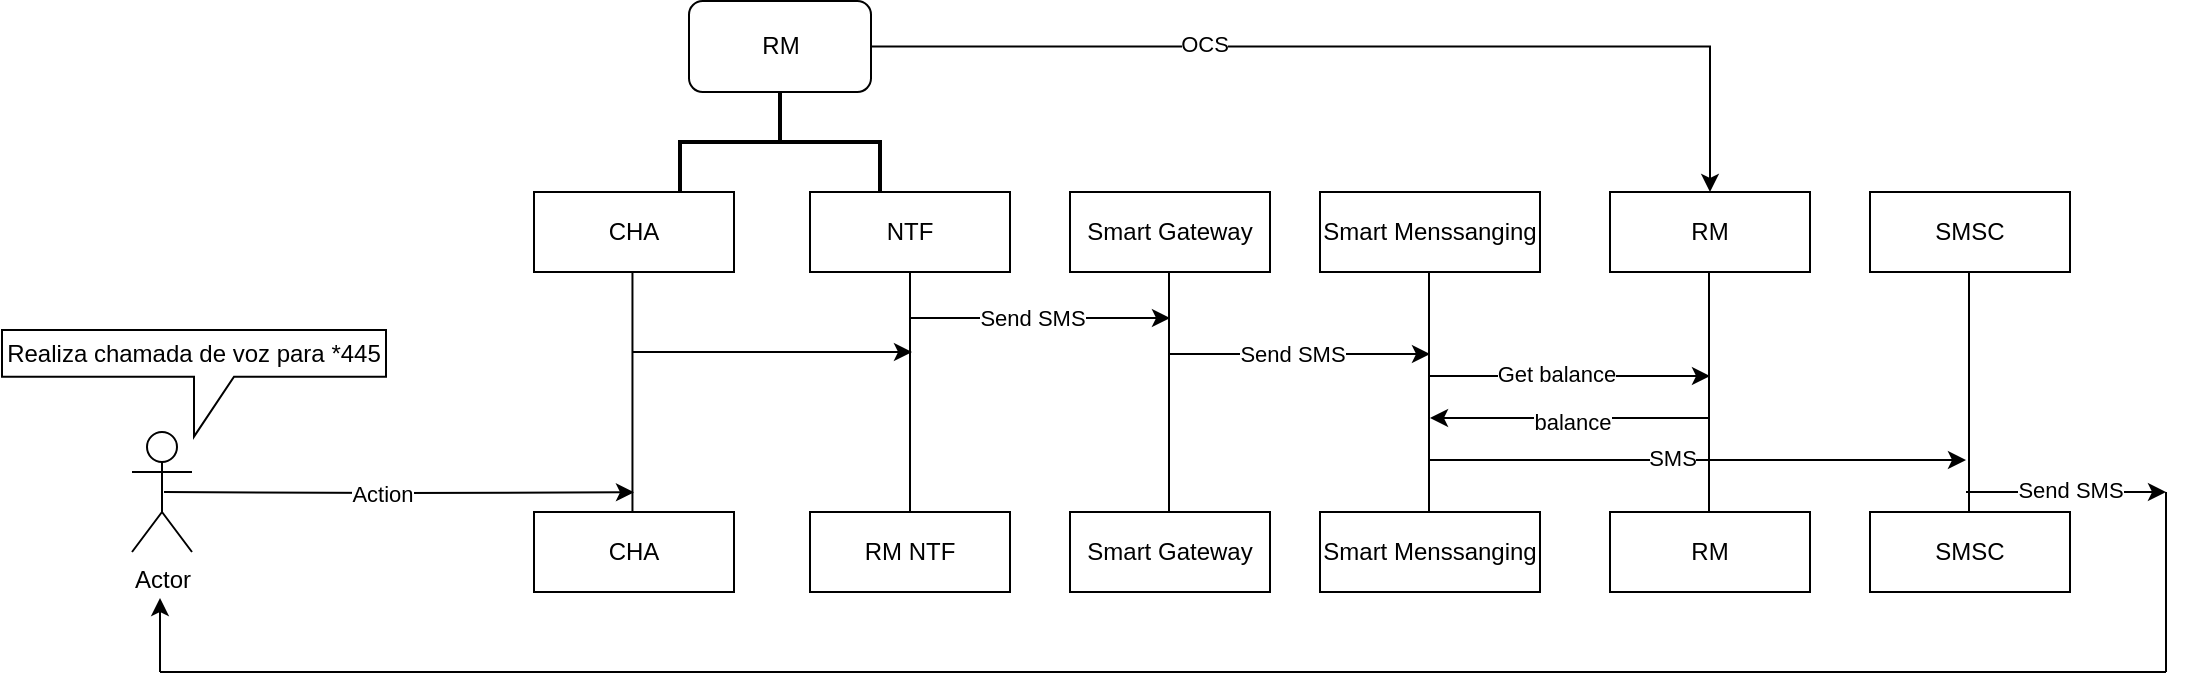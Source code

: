 <mxfile version="24.7.17">
  <diagram name="Page-1" id="f7dDw7d010IhzwyvkQ3L">
    <mxGraphModel dx="880" dy="1568" grid="1" gridSize="10" guides="1" tooltips="1" connect="1" arrows="1" fold="1" page="1" pageScale="1" pageWidth="850" pageHeight="1100" math="0" shadow="0">
      <root>
        <mxCell id="0" />
        <mxCell id="1" parent="0" />
        <mxCell id="l7GZIbEkMtFL7WoKtzZ4-1" value="NTF" style="whiteSpace=wrap;html=1;align=center;" vertex="1" parent="1">
          <mxGeometry x="448" y="40" width="100" height="40" as="geometry" />
        </mxCell>
        <mxCell id="l7GZIbEkMtFL7WoKtzZ4-2" value="Smart Gateway" style="whiteSpace=wrap;html=1;align=center;" vertex="1" parent="1">
          <mxGeometry x="578" y="40" width="100" height="40" as="geometry" />
        </mxCell>
        <mxCell id="l7GZIbEkMtFL7WoKtzZ4-3" value="Smart Menssanging" style="whiteSpace=wrap;html=1;align=center;" vertex="1" parent="1">
          <mxGeometry x="703" y="40" width="110" height="40" as="geometry" />
        </mxCell>
        <mxCell id="l7GZIbEkMtFL7WoKtzZ4-4" value="RM" style="whiteSpace=wrap;html=1;align=center;" vertex="1" parent="1">
          <mxGeometry x="848" y="40" width="100" height="40" as="geometry" />
        </mxCell>
        <mxCell id="l7GZIbEkMtFL7WoKtzZ4-5" value="SMSC" style="whiteSpace=wrap;html=1;align=center;" vertex="1" parent="1">
          <mxGeometry x="978" y="40" width="100" height="40" as="geometry" />
        </mxCell>
        <mxCell id="l7GZIbEkMtFL7WoKtzZ4-6" value="RM NTF" style="whiteSpace=wrap;html=1;align=center;" vertex="1" parent="1">
          <mxGeometry x="448" y="200" width="100" height="40" as="geometry" />
        </mxCell>
        <mxCell id="l7GZIbEkMtFL7WoKtzZ4-7" value="Smart Gateway" style="whiteSpace=wrap;html=1;align=center;" vertex="1" parent="1">
          <mxGeometry x="578" y="200" width="100" height="40" as="geometry" />
        </mxCell>
        <mxCell id="l7GZIbEkMtFL7WoKtzZ4-8" value="Smart Menssanging" style="whiteSpace=wrap;html=1;align=center;" vertex="1" parent="1">
          <mxGeometry x="703" y="200" width="110" height="40" as="geometry" />
        </mxCell>
        <mxCell id="l7GZIbEkMtFL7WoKtzZ4-9" value="RM" style="whiteSpace=wrap;html=1;align=center;" vertex="1" parent="1">
          <mxGeometry x="848" y="200" width="100" height="40" as="geometry" />
        </mxCell>
        <mxCell id="l7GZIbEkMtFL7WoKtzZ4-10" value="SMSC" style="whiteSpace=wrap;html=1;align=center;" vertex="1" parent="1">
          <mxGeometry x="978" y="200" width="100" height="40" as="geometry" />
        </mxCell>
        <mxCell id="l7GZIbEkMtFL7WoKtzZ4-11" value="" style="endArrow=none;html=1;rounded=0;entryX=0.5;entryY=1;entryDx=0;entryDy=0;exitX=0.5;exitY=0;exitDx=0;exitDy=0;" edge="1" parent="1" source="l7GZIbEkMtFL7WoKtzZ4-6" target="l7GZIbEkMtFL7WoKtzZ4-1">
          <mxGeometry width="50" height="50" relative="1" as="geometry">
            <mxPoint x="498" y="190" as="sourcePoint" />
            <mxPoint x="518" y="110" as="targetPoint" />
          </mxGeometry>
        </mxCell>
        <mxCell id="l7GZIbEkMtFL7WoKtzZ4-12" value="" style="endArrow=none;html=1;rounded=0;entryX=0.5;entryY=1;entryDx=0;entryDy=0;exitX=0.5;exitY=0;exitDx=0;exitDy=0;" edge="1" parent="1">
          <mxGeometry width="50" height="50" relative="1" as="geometry">
            <mxPoint x="627.5" y="200" as="sourcePoint" />
            <mxPoint x="627.5" y="80" as="targetPoint" />
          </mxGeometry>
        </mxCell>
        <mxCell id="l7GZIbEkMtFL7WoKtzZ4-13" value="" style="endArrow=none;html=1;rounded=0;entryX=0.5;entryY=1;entryDx=0;entryDy=0;exitX=0.5;exitY=0;exitDx=0;exitDy=0;" edge="1" parent="1">
          <mxGeometry width="50" height="50" relative="1" as="geometry">
            <mxPoint x="757.5" y="200" as="sourcePoint" />
            <mxPoint x="757.5" y="80" as="targetPoint" />
          </mxGeometry>
        </mxCell>
        <mxCell id="l7GZIbEkMtFL7WoKtzZ4-14" value="" style="endArrow=none;html=1;rounded=0;entryX=0.5;entryY=1;entryDx=0;entryDy=0;exitX=0.5;exitY=0;exitDx=0;exitDy=0;" edge="1" parent="1">
          <mxGeometry width="50" height="50" relative="1" as="geometry">
            <mxPoint x="897.5" y="200" as="sourcePoint" />
            <mxPoint x="897.5" y="80" as="targetPoint" />
          </mxGeometry>
        </mxCell>
        <mxCell id="l7GZIbEkMtFL7WoKtzZ4-15" value="" style="endArrow=none;html=1;rounded=0;entryX=0.5;entryY=1;entryDx=0;entryDy=0;exitX=0.5;exitY=0;exitDx=0;exitDy=0;" edge="1" parent="1">
          <mxGeometry width="50" height="50" relative="1" as="geometry">
            <mxPoint x="1027.5" y="200" as="sourcePoint" />
            <mxPoint x="1027.5" y="80" as="targetPoint" />
          </mxGeometry>
        </mxCell>
        <mxCell id="l7GZIbEkMtFL7WoKtzZ4-16" value="" style="endArrow=classic;html=1;rounded=0;" edge="1" parent="1">
          <mxGeometry width="50" height="50" relative="1" as="geometry">
            <mxPoint x="498" y="103" as="sourcePoint" />
            <mxPoint x="628" y="103" as="targetPoint" />
          </mxGeometry>
        </mxCell>
        <mxCell id="l7GZIbEkMtFL7WoKtzZ4-17" value="Send SMS" style="edgeLabel;html=1;align=center;verticalAlign=middle;resizable=0;points=[];" vertex="1" connectable="0" parent="l7GZIbEkMtFL7WoKtzZ4-16">
          <mxGeometry x="-0.061" relative="1" as="geometry">
            <mxPoint as="offset" />
          </mxGeometry>
        </mxCell>
        <mxCell id="l7GZIbEkMtFL7WoKtzZ4-18" value="" style="endArrow=classic;html=1;rounded=0;" edge="1" parent="1">
          <mxGeometry width="50" height="50" relative="1" as="geometry">
            <mxPoint x="628" y="121" as="sourcePoint" />
            <mxPoint x="758" y="121" as="targetPoint" />
          </mxGeometry>
        </mxCell>
        <mxCell id="l7GZIbEkMtFL7WoKtzZ4-19" value="Send SMS" style="edgeLabel;html=1;align=center;verticalAlign=middle;resizable=0;points=[];" vertex="1" connectable="0" parent="l7GZIbEkMtFL7WoKtzZ4-18">
          <mxGeometry x="-0.061" relative="1" as="geometry">
            <mxPoint as="offset" />
          </mxGeometry>
        </mxCell>
        <mxCell id="l7GZIbEkMtFL7WoKtzZ4-20" value="" style="endArrow=classic;html=1;rounded=0;" edge="1" parent="1">
          <mxGeometry width="50" height="50" relative="1" as="geometry">
            <mxPoint x="758" y="132" as="sourcePoint" />
            <mxPoint x="898" y="132" as="targetPoint" />
          </mxGeometry>
        </mxCell>
        <mxCell id="l7GZIbEkMtFL7WoKtzZ4-21" value="Get balance" style="edgeLabel;html=1;align=center;verticalAlign=middle;resizable=0;points=[];" vertex="1" connectable="0" parent="l7GZIbEkMtFL7WoKtzZ4-20">
          <mxGeometry x="-0.1" y="1" relative="1" as="geometry">
            <mxPoint as="offset" />
          </mxGeometry>
        </mxCell>
        <mxCell id="l7GZIbEkMtFL7WoKtzZ4-22" value="" style="endArrow=classic;html=1;rounded=0;" edge="1" parent="1">
          <mxGeometry width="50" height="50" relative="1" as="geometry">
            <mxPoint x="898" y="153" as="sourcePoint" />
            <mxPoint x="758" y="153" as="targetPoint" />
          </mxGeometry>
        </mxCell>
        <mxCell id="l7GZIbEkMtFL7WoKtzZ4-23" value="balance" style="edgeLabel;html=1;align=center;verticalAlign=middle;resizable=0;points=[];" vertex="1" connectable="0" parent="l7GZIbEkMtFL7WoKtzZ4-22">
          <mxGeometry x="-0.008" y="2" relative="1" as="geometry">
            <mxPoint as="offset" />
          </mxGeometry>
        </mxCell>
        <mxCell id="l7GZIbEkMtFL7WoKtzZ4-24" value="" style="endArrow=classic;html=1;rounded=0;" edge="1" parent="1">
          <mxGeometry width="50" height="50" relative="1" as="geometry">
            <mxPoint x="758" y="174" as="sourcePoint" />
            <mxPoint x="1026" y="174" as="targetPoint" />
          </mxGeometry>
        </mxCell>
        <mxCell id="l7GZIbEkMtFL7WoKtzZ4-25" value="SMS" style="edgeLabel;html=1;align=center;verticalAlign=middle;resizable=0;points=[];" vertex="1" connectable="0" parent="l7GZIbEkMtFL7WoKtzZ4-24">
          <mxGeometry x="-0.1" y="1" relative="1" as="geometry">
            <mxPoint as="offset" />
          </mxGeometry>
        </mxCell>
        <mxCell id="l7GZIbEkMtFL7WoKtzZ4-37" style="edgeStyle=orthogonalEdgeStyle;rounded=0;orthogonalLoop=1;jettySize=auto;html=1;exitX=0.5;exitY=0.5;exitDx=0;exitDy=0;exitPerimeter=0;" edge="1" parent="1">
          <mxGeometry relative="1" as="geometry">
            <mxPoint x="360" y="190.125" as="targetPoint" />
            <mxPoint x="125" y="190" as="sourcePoint" />
          </mxGeometry>
        </mxCell>
        <mxCell id="l7GZIbEkMtFL7WoKtzZ4-38" value="Action" style="edgeLabel;html=1;align=center;verticalAlign=middle;resizable=0;points=[];" vertex="1" connectable="0" parent="l7GZIbEkMtFL7WoKtzZ4-37">
          <mxGeometry x="-0.072" relative="1" as="geometry">
            <mxPoint as="offset" />
          </mxGeometry>
        </mxCell>
        <mxCell id="l7GZIbEkMtFL7WoKtzZ4-26" value="Actor" style="shape=umlActor;verticalLabelPosition=bottom;verticalAlign=top;html=1;outlineConnect=0;" vertex="1" parent="1">
          <mxGeometry x="109" y="160" width="30" height="60" as="geometry" />
        </mxCell>
        <mxCell id="l7GZIbEkMtFL7WoKtzZ4-27" value="Realiza chamada de voz para *445" style="shape=callout;whiteSpace=wrap;html=1;perimeter=calloutPerimeter;" vertex="1" parent="1">
          <mxGeometry x="44" y="109" width="192" height="53.33" as="geometry" />
        </mxCell>
        <mxCell id="l7GZIbEkMtFL7WoKtzZ4-33" value="" style="endArrow=classic;html=1;rounded=0;" edge="1" parent="1">
          <mxGeometry width="50" height="50" relative="1" as="geometry">
            <mxPoint x="123" y="280" as="sourcePoint" />
            <mxPoint x="123" y="243" as="targetPoint" />
          </mxGeometry>
        </mxCell>
        <mxCell id="l7GZIbEkMtFL7WoKtzZ4-34" value="CHA" style="whiteSpace=wrap;html=1;align=center;" vertex="1" parent="1">
          <mxGeometry x="310" y="40" width="100" height="40" as="geometry" />
        </mxCell>
        <mxCell id="l7GZIbEkMtFL7WoKtzZ4-35" value="CHA" style="whiteSpace=wrap;html=1;align=center;" vertex="1" parent="1">
          <mxGeometry x="310" y="200" width="100" height="40" as="geometry" />
        </mxCell>
        <mxCell id="l7GZIbEkMtFL7WoKtzZ4-36" value="" style="endArrow=none;html=1;rounded=0;entryX=0.5;entryY=1;entryDx=0;entryDy=0;exitX=0.5;exitY=0;exitDx=0;exitDy=0;" edge="1" parent="1">
          <mxGeometry width="50" height="50" relative="1" as="geometry">
            <mxPoint x="359.23" y="200" as="sourcePoint" />
            <mxPoint x="359.23" y="80" as="targetPoint" />
          </mxGeometry>
        </mxCell>
        <mxCell id="l7GZIbEkMtFL7WoKtzZ4-40" value="" style="endArrow=classic;html=1;rounded=0;" edge="1" parent="1">
          <mxGeometry width="50" height="50" relative="1" as="geometry">
            <mxPoint x="359" y="120" as="sourcePoint" />
            <mxPoint x="499" y="120" as="targetPoint" />
          </mxGeometry>
        </mxCell>
        <mxCell id="l7GZIbEkMtFL7WoKtzZ4-43" value="" style="endArrow=none;html=1;rounded=0;" edge="1" parent="1">
          <mxGeometry width="50" height="50" relative="1" as="geometry">
            <mxPoint x="123" y="280" as="sourcePoint" />
            <mxPoint x="1126" y="280" as="targetPoint" />
          </mxGeometry>
        </mxCell>
        <mxCell id="l7GZIbEkMtFL7WoKtzZ4-44" value="" style="endArrow=none;html=1;rounded=0;" edge="1" parent="1">
          <mxGeometry width="50" height="50" relative="1" as="geometry">
            <mxPoint x="1126" y="280" as="sourcePoint" />
            <mxPoint x="1126" y="190" as="targetPoint" />
          </mxGeometry>
        </mxCell>
        <mxCell id="l7GZIbEkMtFL7WoKtzZ4-46" value="" style="endArrow=classic;html=1;rounded=0;" edge="1" parent="1">
          <mxGeometry width="50" height="50" relative="1" as="geometry">
            <mxPoint x="1026" y="190" as="sourcePoint" />
            <mxPoint x="1126" y="190" as="targetPoint" />
          </mxGeometry>
        </mxCell>
        <mxCell id="l7GZIbEkMtFL7WoKtzZ4-47" value="Send SMS" style="edgeLabel;html=1;align=center;verticalAlign=middle;resizable=0;points=[];" vertex="1" connectable="0" parent="l7GZIbEkMtFL7WoKtzZ4-46">
          <mxGeometry x="0.043" y="1" relative="1" as="geometry">
            <mxPoint as="offset" />
          </mxGeometry>
        </mxCell>
        <mxCell id="l7GZIbEkMtFL7WoKtzZ4-48" value="" style="strokeWidth=2;html=1;shape=mxgraph.flowchart.annotation_2;align=left;labelPosition=right;pointerEvents=1;rotation=90;" vertex="1" parent="1">
          <mxGeometry x="408" y="-35" width="50" height="100" as="geometry" />
        </mxCell>
        <mxCell id="l7GZIbEkMtFL7WoKtzZ4-53" style="edgeStyle=orthogonalEdgeStyle;rounded=0;orthogonalLoop=1;jettySize=auto;html=1;exitX=1;exitY=0.5;exitDx=0;exitDy=0;entryX=0.5;entryY=0;entryDx=0;entryDy=0;" edge="1" parent="1" source="l7GZIbEkMtFL7WoKtzZ4-50" target="l7GZIbEkMtFL7WoKtzZ4-4">
          <mxGeometry relative="1" as="geometry" />
        </mxCell>
        <mxCell id="l7GZIbEkMtFL7WoKtzZ4-54" value="OCS" style="edgeLabel;html=1;align=center;verticalAlign=middle;resizable=0;points=[];" vertex="1" connectable="0" parent="l7GZIbEkMtFL7WoKtzZ4-53">
          <mxGeometry x="-0.324" y="2" relative="1" as="geometry">
            <mxPoint as="offset" />
          </mxGeometry>
        </mxCell>
        <mxCell id="l7GZIbEkMtFL7WoKtzZ4-50" value="RM" style="rounded=1;whiteSpace=wrap;html=1;" vertex="1" parent="1">
          <mxGeometry x="387.5" y="-55.5" width="91" height="45.5" as="geometry" />
        </mxCell>
      </root>
    </mxGraphModel>
  </diagram>
</mxfile>
